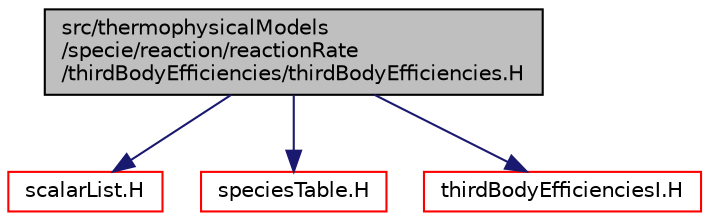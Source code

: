 digraph "src/thermophysicalModels/specie/reaction/reactionRate/thirdBodyEfficiencies/thirdBodyEfficiencies.H"
{
  bgcolor="transparent";
  edge [fontname="Helvetica",fontsize="10",labelfontname="Helvetica",labelfontsize="10"];
  node [fontname="Helvetica",fontsize="10",shape=record];
  Node1 [label="src/thermophysicalModels\l/specie/reaction/reactionRate\l/thirdBodyEfficiencies/thirdBodyEfficiencies.H",height=0.2,width=0.4,color="black", fillcolor="grey75", style="filled", fontcolor="black"];
  Node1 -> Node2 [color="midnightblue",fontsize="10",style="solid",fontname="Helvetica"];
  Node2 [label="scalarList.H",height=0.2,width=0.4,color="red",URL="$a09070.html"];
  Node1 -> Node3 [color="midnightblue",fontsize="10",style="solid",fontname="Helvetica"];
  Node3 [label="speciesTable.H",height=0.2,width=0.4,color="red",URL="$a10576.html"];
  Node1 -> Node4 [color="midnightblue",fontsize="10",style="solid",fontname="Helvetica"];
  Node4 [label="thirdBodyEfficienciesI.H",height=0.2,width=0.4,color="red",URL="$a10558.html"];
}
